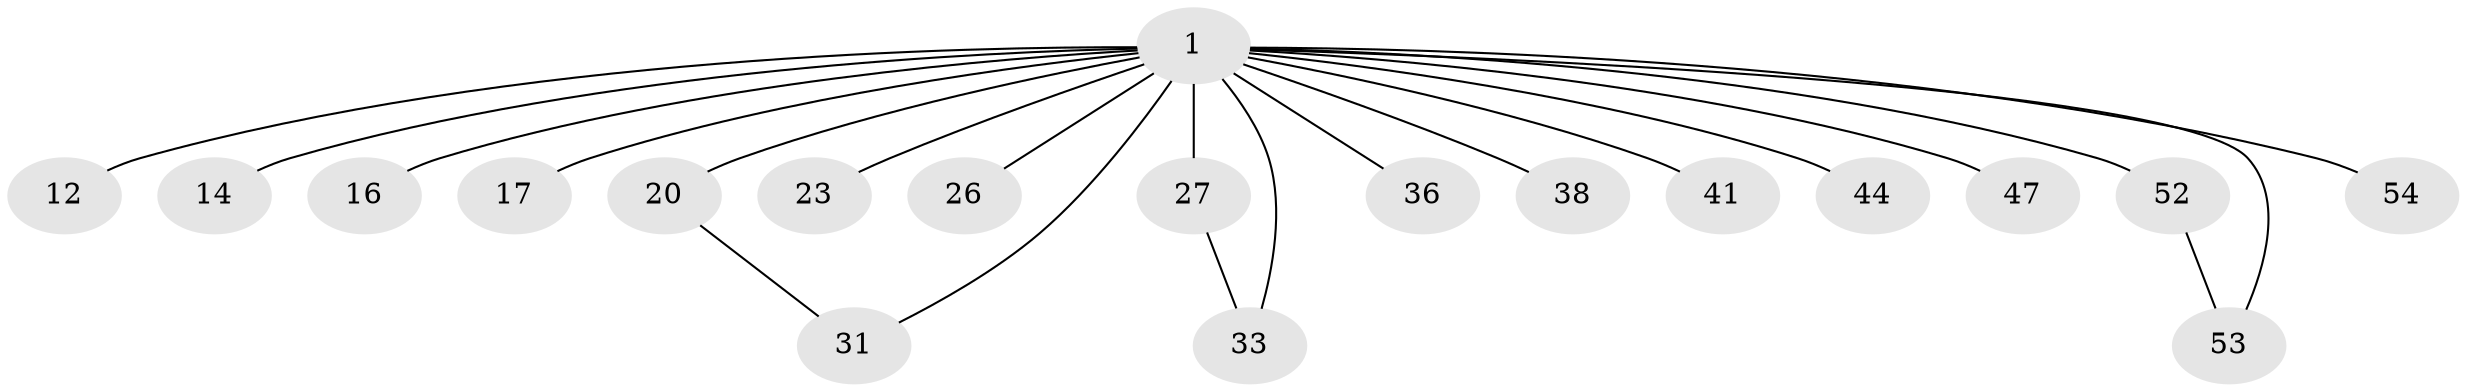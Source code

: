 // original degree distribution, {11: 0.015151515151515152, 17: 0.045454545454545456, 23: 0.015151515151515152, 14: 0.015151515151515152, 20: 0.015151515151515152, 16: 0.015151515151515152, 18: 0.015151515151515152, 13: 0.015151515151515152, 3: 0.22727272727272727, 2: 0.5, 4: 0.07575757575757576, 5: 0.030303030303030304, 7: 0.015151515151515152}
// Generated by graph-tools (version 1.1) at 2025/17/03/04/25 18:17:55]
// undirected, 19 vertices, 21 edges
graph export_dot {
graph [start="1"]
  node [color=gray90,style=filled];
  1 [super="+2+42+5"];
  12;
  14;
  16;
  17 [super="+43"];
  20 [super="+24"];
  23;
  26 [super="+30"];
  27 [super="+40"];
  31;
  33;
  36;
  38;
  41;
  44;
  47 [super="+55"];
  52;
  53;
  54;
  1 -- 16 [weight=2];
  1 -- 17 [weight=5];
  1 -- 20 [weight=8];
  1 -- 23 [weight=2];
  1 -- 26 [weight=3];
  1 -- 27 [weight=5];
  1 -- 33;
  1 -- 36 [weight=3];
  1 -- 38 [weight=2];
  1 -- 41 [weight=3];
  1 -- 44 [weight=2];
  1 -- 52 [weight=2];
  1 -- 53;
  1 -- 54 [weight=2];
  1 -- 12;
  1 -- 14;
  1 -- 47 [weight=3];
  1 -- 31;
  20 -- 31;
  27 -- 33;
  52 -- 53;
}
